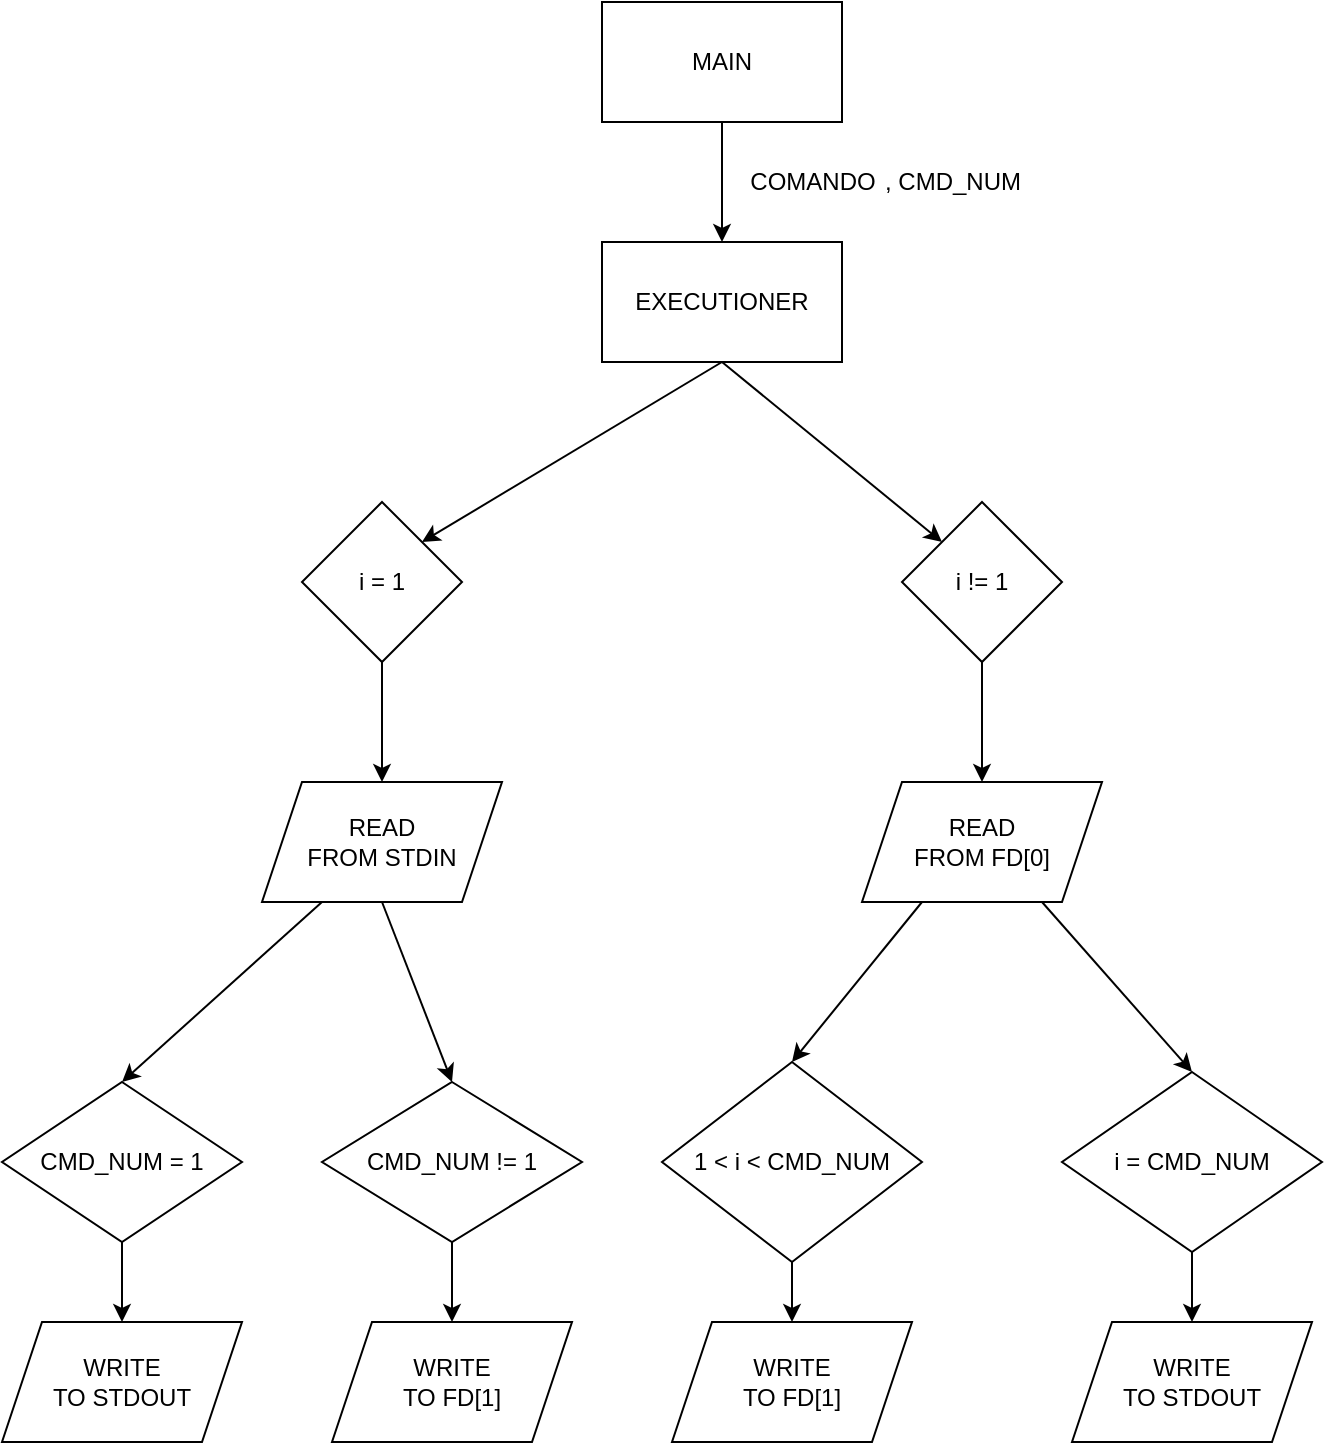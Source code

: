 <mxfile>
    <diagram id="lQBfscxoMevyfBHIxW_O" name="Page-1">
        <mxGraphModel dx="852" dy="640" grid="1" gridSize="10" guides="1" tooltips="1" connect="1" arrows="1" fold="1" page="1" pageScale="1" pageWidth="850" pageHeight="1100" math="0" shadow="0">
            <root>
                <mxCell id="0"/>
                <mxCell id="1" parent="0"/>
                <mxCell id="2" value="MAIN" style="whiteSpace=wrap;html=1;" parent="1" vertex="1">
                    <mxGeometry x="320" y="30" width="120" height="60" as="geometry"/>
                </mxCell>
                <mxCell id="3" value="EXECUTIONER" style="whiteSpace=wrap;html=1;" parent="1" vertex="1">
                    <mxGeometry x="320" y="150" width="120" height="60" as="geometry"/>
                </mxCell>
                <mxCell id="4" value="" style="edgeStyle=none;orthogonalLoop=1;jettySize=auto;html=1;exitX=0.5;exitY=1;exitDx=0;exitDy=0;entryX=0.5;entryY=0;entryDx=0;entryDy=0;" parent="1" source="2" target="3" edge="1">
                    <mxGeometry width="100" relative="1" as="geometry">
                        <mxPoint x="120" y="130" as="sourcePoint"/>
                        <mxPoint x="220" y="130" as="targetPoint"/>
                        <Array as="points"/>
                    </mxGeometry>
                </mxCell>
                <mxCell id="5" value="COMANDO" style="text;html=1;align=center;verticalAlign=middle;resizable=0;points=[];autosize=1;strokeColor=none;fillColor=none;" parent="1" vertex="1">
                    <mxGeometry x="380" y="105" width="90" height="30" as="geometry"/>
                </mxCell>
                <mxCell id="6" value=", CMD_NUM" style="text;html=1;align=center;verticalAlign=middle;resizable=0;points=[];autosize=1;strokeColor=none;fillColor=none;" vertex="1" parent="1">
                    <mxGeometry x="450" y="105" width="90" height="30" as="geometry"/>
                </mxCell>
                <mxCell id="7" value="i = 1" style="rhombus;whiteSpace=wrap;html=1;" vertex="1" parent="1">
                    <mxGeometry x="170" y="280" width="80" height="80" as="geometry"/>
                </mxCell>
                <mxCell id="8" value="1 &amp;lt; i &amp;lt; CMD_NUM" style="rhombus;whiteSpace=wrap;html=1;" vertex="1" parent="1">
                    <mxGeometry x="350" y="560" width="130" height="100" as="geometry"/>
                </mxCell>
                <mxCell id="9" value="i = CMD_NUM" style="rhombus;whiteSpace=wrap;html=1;" vertex="1" parent="1">
                    <mxGeometry x="550" y="565" width="130" height="90" as="geometry"/>
                </mxCell>
                <mxCell id="10" value="" style="edgeStyle=none;orthogonalLoop=1;jettySize=auto;html=1;exitX=0.5;exitY=1;exitDx=0;exitDy=0;entryX=1;entryY=0;entryDx=0;entryDy=0;" edge="1" parent="1" source="3" target="7">
                    <mxGeometry width="100" relative="1" as="geometry">
                        <mxPoint x="190" y="200" as="sourcePoint"/>
                        <mxPoint x="290" y="200" as="targetPoint"/>
                        <Array as="points"/>
                    </mxGeometry>
                </mxCell>
                <mxCell id="12" value="" style="edgeStyle=none;orthogonalLoop=1;jettySize=auto;html=1;exitX=0.5;exitY=1;exitDx=0;exitDy=0;entryX=0;entryY=0;entryDx=0;entryDy=0;" edge="1" parent="1" source="3" target="36">
                    <mxGeometry width="100" relative="1" as="geometry">
                        <mxPoint x="460" y="160" as="sourcePoint"/>
                        <mxPoint x="480" y="290" as="targetPoint"/>
                        <Array as="points"/>
                    </mxGeometry>
                </mxCell>
                <mxCell id="25" style="edgeStyle=none;html=1;exitX=0.25;exitY=1;exitDx=0;exitDy=0;entryX=0.5;entryY=0;entryDx=0;entryDy=0;" edge="1" parent="1" source="23" target="16">
                    <mxGeometry relative="1" as="geometry">
                        <mxPoint x="180" y="510" as="targetPoint"/>
                    </mxGeometry>
                </mxCell>
                <mxCell id="28" style="edgeStyle=none;html=1;exitX=0.5;exitY=1;exitDx=0;exitDy=0;entryX=0.5;entryY=0;entryDx=0;entryDy=0;" edge="1" parent="1" source="16" target="27">
                    <mxGeometry relative="1" as="geometry"/>
                </mxCell>
                <mxCell id="16" value="CMD_NUM = 1" style="rhombus;whiteSpace=wrap;html=1;" vertex="1" parent="1">
                    <mxGeometry x="20" y="570" width="120" height="80" as="geometry"/>
                </mxCell>
                <mxCell id="30" style="edgeStyle=none;html=1;exitX=0.5;exitY=1;exitDx=0;exitDy=0;entryX=0.5;entryY=0;entryDx=0;entryDy=0;" edge="1" parent="1" source="21" target="29">
                    <mxGeometry relative="1" as="geometry"/>
                </mxCell>
                <mxCell id="21" value="CMD_NUM != 1" style="rhombus;whiteSpace=wrap;html=1;" vertex="1" parent="1">
                    <mxGeometry x="180" y="570" width="130" height="80" as="geometry"/>
                </mxCell>
                <mxCell id="26" style="edgeStyle=none;html=1;exitX=0.5;exitY=1;exitDx=0;exitDy=0;entryX=0.5;entryY=0;entryDx=0;entryDy=0;" edge="1" parent="1" source="23" target="21">
                    <mxGeometry relative="1" as="geometry"/>
                </mxCell>
                <mxCell id="23" value="READ&lt;br&gt;FROM STDIN" style="shape=parallelogram;perimeter=parallelogramPerimeter;whiteSpace=wrap;html=1;fixedSize=1;" vertex="1" parent="1">
                    <mxGeometry x="150" y="420" width="120" height="60" as="geometry"/>
                </mxCell>
                <mxCell id="24" value="" style="edgeStyle=none;orthogonalLoop=1;jettySize=auto;html=1;entryX=0.5;entryY=0;entryDx=0;entryDy=0;exitX=0.5;exitY=1;exitDx=0;exitDy=0;" edge="1" parent="1" source="7" target="23">
                    <mxGeometry width="100" relative="1" as="geometry">
                        <mxPoint x="210" y="360" as="sourcePoint"/>
                        <mxPoint x="210" y="420" as="targetPoint"/>
                        <Array as="points"/>
                    </mxGeometry>
                </mxCell>
                <mxCell id="27" value="WRITE&lt;br&gt;TO STDOUT" style="shape=parallelogram;perimeter=parallelogramPerimeter;whiteSpace=wrap;html=1;fixedSize=1;" vertex="1" parent="1">
                    <mxGeometry x="20" y="690" width="120" height="60" as="geometry"/>
                </mxCell>
                <mxCell id="29" value="WRITE&lt;br&gt;TO FD[1]" style="shape=parallelogram;perimeter=parallelogramPerimeter;whiteSpace=wrap;html=1;fixedSize=1;" vertex="1" parent="1">
                    <mxGeometry x="185" y="690" width="120" height="60" as="geometry"/>
                </mxCell>
                <mxCell id="32" value="READ&lt;br&gt;FROM FD[0]" style="shape=parallelogram;perimeter=parallelogramPerimeter;whiteSpace=wrap;html=1;fixedSize=1;" vertex="1" parent="1">
                    <mxGeometry x="450" y="420" width="120" height="60" as="geometry"/>
                </mxCell>
                <mxCell id="34" value="" style="edgeStyle=none;orthogonalLoop=1;jettySize=auto;html=1;exitX=0.25;exitY=1;exitDx=0;exitDy=0;entryX=0.5;entryY=0;entryDx=0;entryDy=0;" edge="1" parent="1" source="32" target="8">
                    <mxGeometry width="100" relative="1" as="geometry">
                        <mxPoint x="500" y="610" as="sourcePoint"/>
                        <mxPoint x="600" y="610" as="targetPoint"/>
                        <Array as="points"/>
                    </mxGeometry>
                </mxCell>
                <mxCell id="35" value="" style="edgeStyle=none;orthogonalLoop=1;jettySize=auto;html=1;exitX=0.75;exitY=1;exitDx=0;exitDy=0;entryX=0.5;entryY=0;entryDx=0;entryDy=0;" edge="1" parent="1" source="32" target="9">
                    <mxGeometry width="100" relative="1" as="geometry">
                        <mxPoint x="470" y="600" as="sourcePoint"/>
                        <mxPoint x="570" y="600" as="targetPoint"/>
                        <Array as="points"/>
                    </mxGeometry>
                </mxCell>
                <mxCell id="36" value="i != 1" style="rhombus;whiteSpace=wrap;html=1;" vertex="1" parent="1">
                    <mxGeometry x="470" y="280" width="80" height="80" as="geometry"/>
                </mxCell>
                <mxCell id="37" value="" style="edgeStyle=none;orthogonalLoop=1;jettySize=auto;html=1;exitX=0.5;exitY=1;exitDx=0;exitDy=0;entryX=0.5;entryY=0;entryDx=0;entryDy=0;" edge="1" parent="1" source="36" target="32">
                    <mxGeometry width="100" relative="1" as="geometry">
                        <mxPoint x="600" y="340" as="sourcePoint"/>
                        <mxPoint x="700" y="340" as="targetPoint"/>
                        <Array as="points"/>
                    </mxGeometry>
                </mxCell>
                <mxCell id="38" value="WRITE &lt;br&gt;TO FD[1]" style="shape=parallelogram;perimeter=parallelogramPerimeter;whiteSpace=wrap;html=1;fixedSize=1;" vertex="1" parent="1">
                    <mxGeometry x="355" y="690" width="120" height="60" as="geometry"/>
                </mxCell>
                <mxCell id="39" value="" style="edgeStyle=none;orthogonalLoop=1;jettySize=auto;html=1;exitX=0.5;exitY=1;exitDx=0;exitDy=0;entryX=0.5;entryY=0;entryDx=0;entryDy=0;" edge="1" parent="1" source="8" target="38">
                    <mxGeometry width="100" relative="1" as="geometry">
                        <mxPoint x="580" y="750" as="sourcePoint"/>
                        <mxPoint x="680" y="750" as="targetPoint"/>
                        <Array as="points"/>
                    </mxGeometry>
                </mxCell>
                <mxCell id="40" value="WRITE&lt;br&gt;TO STDOUT" style="shape=parallelogram;perimeter=parallelogramPerimeter;whiteSpace=wrap;html=1;fixedSize=1;" vertex="1" parent="1">
                    <mxGeometry x="555" y="690" width="120" height="60" as="geometry"/>
                </mxCell>
                <mxCell id="41" value="" style="edgeStyle=none;orthogonalLoop=1;jettySize=auto;html=1;exitX=0.5;exitY=1;exitDx=0;exitDy=0;entryX=0.5;entryY=0;entryDx=0;entryDy=0;" edge="1" parent="1" source="9" target="40">
                    <mxGeometry width="100" relative="1" as="geometry">
                        <mxPoint x="700" y="650" as="sourcePoint"/>
                        <mxPoint x="800" y="650" as="targetPoint"/>
                        <Array as="points"/>
                    </mxGeometry>
                </mxCell>
            </root>
        </mxGraphModel>
    </diagram>
</mxfile>